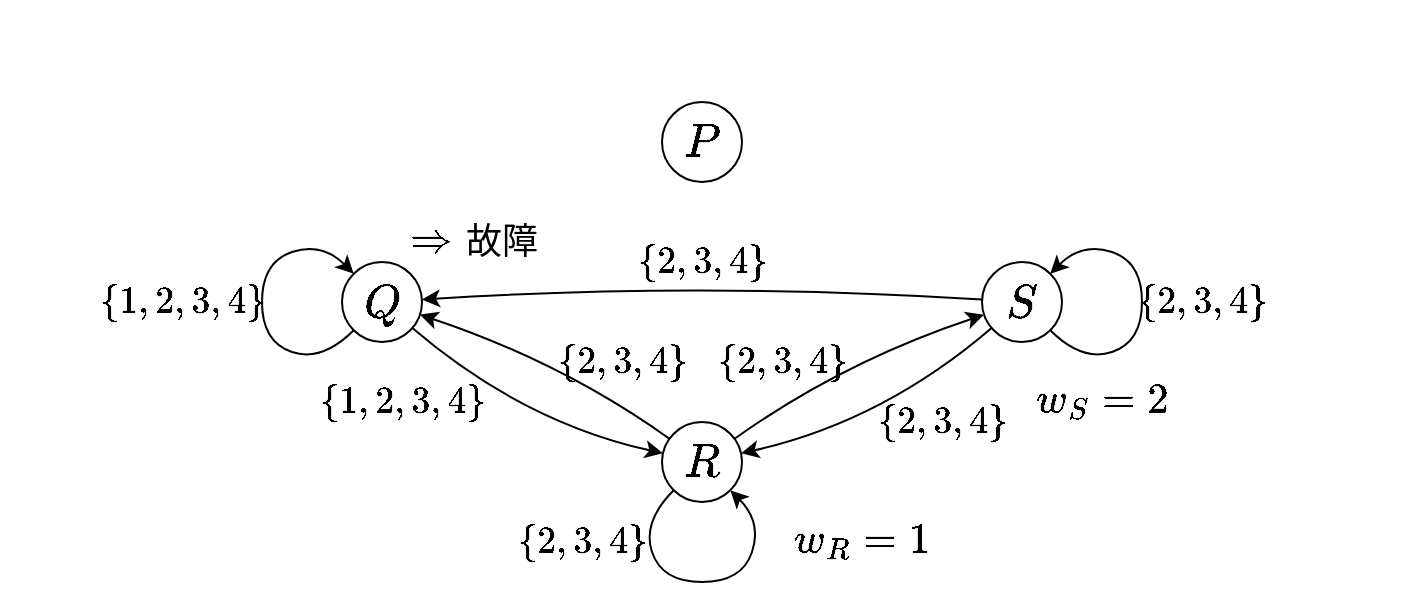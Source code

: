 <mxfile version="20.6.1" type="device"><diagram id="lIlURctpBFSEksVBJOmT" name="ページ1"><mxGraphModel dx="1692" dy="1703" grid="1" gridSize="10" guides="1" tooltips="1" connect="1" arrows="1" fold="1" page="1" pageScale="1" pageWidth="827" pageHeight="1169" math="1" shadow="0"><root><mxCell id="0"/><mxCell id="1" parent="0"/><mxCell id="aVhFmXt1LidmD8iuUSpd-8" value="" style="rounded=0;whiteSpace=wrap;html=1;fontSize=20;fillColor=none;strokeColor=#FFFFFF;" parent="1" vertex="1"><mxGeometry x="-10" y="-10" width="700" height="300" as="geometry"/></mxCell><mxCell id="S8ao46J4iLqzJfQgbNo5-5" value="" style="rounded=0;whiteSpace=wrap;html=1;fontSize=20;fillColor=none;strokeColor=#FFFFFF;" parent="1" vertex="1"><mxGeometry x="-10" y="-10" width="700" height="300" as="geometry"/></mxCell><mxCell id="S8ao46J4iLqzJfQgbNo5-1" value="&lt;font style=&quot;font-size: 20px;&quot;&gt;$$P$$&lt;/font&gt;" style="ellipse;whiteSpace=wrap;html=1;aspect=fixed;" parent="1" vertex="1"><mxGeometry x="320" y="40" width="40" height="40" as="geometry"/></mxCell><mxCell id="S8ao46J4iLqzJfQgbNo5-2" value="&lt;font style=&quot;font-size: 20px;&quot;&gt;$$Q$$&lt;/font&gt;" style="ellipse;whiteSpace=wrap;html=1;aspect=fixed;" parent="1" vertex="1"><mxGeometry x="160" y="120" width="40" height="40" as="geometry"/></mxCell><mxCell id="S8ao46J4iLqzJfQgbNo5-3" value="&lt;font style=&quot;font-size: 20px;&quot;&gt;$$R$$&lt;/font&gt;" style="ellipse;whiteSpace=wrap;html=1;aspect=fixed;" parent="1" vertex="1"><mxGeometry x="320" y="200" width="40" height="40" as="geometry"/></mxCell><mxCell id="S8ao46J4iLqzJfQgbNo5-4" value="&lt;font style=&quot;font-size: 20px;&quot;&gt;$$S$$&lt;/font&gt;" style="ellipse;whiteSpace=wrap;html=1;aspect=fixed;" parent="1" vertex="1"><mxGeometry x="480" y="120" width="40" height="40" as="geometry"/></mxCell><mxCell id="hUWHPjaKGrsjC7gjLTjs-23" value="" style="curved=1;endArrow=classic;html=1;rounded=0;" parent="1" source="S8ao46J4iLqzJfQgbNo5-4" target="S8ao46J4iLqzJfQgbNo5-4" edge="1"><mxGeometry width="50" height="50" relative="1" as="geometry"><mxPoint x="530" y="60" as="sourcePoint"/><mxPoint x="580" y="10" as="targetPoint"/><Array as="points"><mxPoint x="530" y="170"/><mxPoint x="560" y="160"/><mxPoint x="560" y="120"/><mxPoint x="530" y="110"/></Array></mxGeometry></mxCell><mxCell id="aVhFmXt1LidmD8iuUSpd-2" value="" style="curved=1;endArrow=classic;html=1;rounded=0;" parent="1" source="S8ao46J4iLqzJfQgbNo5-3" target="S8ao46J4iLqzJfQgbNo5-3" edge="1"><mxGeometry width="50" height="50" relative="1" as="geometry"><mxPoint x="323.359" y="258.906" as="sourcePoint"/><mxPoint x="356.641" y="258.906" as="targetPoint"/><Array as="points"><mxPoint x="310" y="250"/><mxPoint x="320" y="280"/><mxPoint x="360" y="280"/><mxPoint x="370" y="250"/></Array></mxGeometry></mxCell><mxCell id="aVhFmXt1LidmD8iuUSpd-3" value="" style="curved=1;endArrow=classic;html=1;rounded=0;" parent="1" source="S8ao46J4iLqzJfQgbNo5-2" target="S8ao46J4iLqzJfQgbNo5-2" edge="1"><mxGeometry width="50" height="50" relative="1" as="geometry"><mxPoint x="110" y="170" as="sourcePoint"/><mxPoint x="160" y="120" as="targetPoint"/><Array as="points"><mxPoint x="150" y="170"/><mxPoint x="120" y="160"/><mxPoint x="120" y="120"/><mxPoint x="150" y="110"/></Array></mxGeometry></mxCell><mxCell id="aVhFmXt1LidmD8iuUSpd-5" value="" style="curved=1;endArrow=classic;html=1;rounded=0;" parent="1" source="S8ao46J4iLqzJfQgbNo5-3" target="S8ao46J4iLqzJfQgbNo5-2" edge="1"><mxGeometry width="50" height="50" relative="1" as="geometry"><mxPoint x="290" y="180" as="sourcePoint"/><mxPoint x="340" y="130" as="targetPoint"/><Array as="points"><mxPoint x="270" y="170"/></Array></mxGeometry></mxCell><mxCell id="aVhFmXt1LidmD8iuUSpd-6" value="" style="curved=1;endArrow=classic;html=1;rounded=0;" parent="1" source="S8ao46J4iLqzJfQgbNo5-3" target="S8ao46J4iLqzJfQgbNo5-4" edge="1"><mxGeometry width="50" height="50" relative="1" as="geometry"><mxPoint x="335.858" y="215.858" as="sourcePoint"/><mxPoint x="209.612" y="153.922" as="targetPoint"/><Array as="points"><mxPoint x="410" y="170"/></Array></mxGeometry></mxCell><mxCell id="aVhFmXt1LidmD8iuUSpd-12" value="" style="curved=1;endArrow=classic;html=1;rounded=0;" parent="1" source="S8ao46J4iLqzJfQgbNo5-4" target="S8ao46J4iLqzJfQgbNo5-2" edge="1"><mxGeometry width="50" height="50" relative="1" as="geometry"><mxPoint x="209.846" y="152.481" as="sourcePoint"/><mxPoint x="490.154" y="152.481" as="targetPoint"/><Array as="points"><mxPoint x="340" y="130"/></Array></mxGeometry></mxCell><mxCell id="aVhFmXt1LidmD8iuUSpd-14" value="" style="curved=1;endArrow=classic;html=1;rounded=0;" parent="1" source="S8ao46J4iLqzJfQgbNo5-2" target="S8ao46J4iLqzJfQgbNo5-3" edge="1"><mxGeometry width="50" height="50" relative="1" as="geometry"><mxPoint x="320" y="190" as="sourcePoint"/><mxPoint x="370" y="140" as="targetPoint"/><Array as="points"><mxPoint x="250" y="200"/></Array></mxGeometry></mxCell><mxCell id="aVhFmXt1LidmD8iuUSpd-15" value="" style="curved=1;endArrow=classic;html=1;rounded=0;" parent="1" source="S8ao46J4iLqzJfQgbNo5-4" target="S8ao46J4iLqzJfQgbNo5-3" edge="1"><mxGeometry width="50" height="50" relative="1" as="geometry"><mxPoint x="205.185" y="163.016" as="sourcePoint"/><mxPoint x="330.476" y="225.661" as="targetPoint"/><Array as="points"><mxPoint x="430" y="200"/></Array></mxGeometry></mxCell><mxCell id="aVhFmXt1LidmD8iuUSpd-19" value="$$\{1,2,3,4\}$$" style="rounded=0;whiteSpace=wrap;html=1;fontSize=16;fillColor=none;strokeColor=none;" parent="1" vertex="1"><mxGeometry x="40" y="130" width="80" height="20" as="geometry"/></mxCell><mxCell id="aVhFmXt1LidmD8iuUSpd-26" value="$$\{2,3,4\}$$" style="rounded=0;whiteSpace=wrap;html=1;fontSize=16;fillColor=none;strokeColor=none;" parent="1" vertex="1"><mxGeometry x="270" y="160" width="60" height="20" as="geometry"/></mxCell><mxCell id="aVhFmXt1LidmD8iuUSpd-31" value="&lt;font style=&quot;font-size: 18px;&quot;&gt;$$\Rightarrow$$&lt;/font&gt;" style="rounded=0;whiteSpace=wrap;html=1;fillColor=none;strokeColor=none;fontSize=18;" parent="1" vertex="1"><mxGeometry x="190" y="100" width="30" height="20" as="geometry"/></mxCell><mxCell id="aVhFmXt1LidmD8iuUSpd-32" value="&lt;font style=&quot;font-size: 18px;&quot;&gt;故障&lt;/font&gt;" style="rounded=0;whiteSpace=wrap;html=1;fillColor=none;strokeColor=none;fontSize=18;" parent="1" vertex="1"><mxGeometry x="220" y="90" width="40" height="40" as="geometry"/></mxCell><mxCell id="aVhFmXt1LidmD8iuUSpd-34" value="$$w_R=1$$" style="rounded=0;whiteSpace=wrap;html=1;fontSize=18;fillColor=none;strokeColor=none;" parent="1" vertex="1"><mxGeometry x="380" y="240" width="80" height="40" as="geometry"/></mxCell><mxCell id="aVhFmXt1LidmD8iuUSpd-37" value="$$w_S=2$$" style="rounded=0;whiteSpace=wrap;html=1;fontSize=18;fillColor=none;strokeColor=none;" parent="1" vertex="1"><mxGeometry x="500" y="170" width="80" height="40" as="geometry"/></mxCell><mxCell id="eGBI-yUnwvdf1qb6H0fC-1" value="$$\{1,2,3,4\}$$" style="rounded=0;whiteSpace=wrap;html=1;fontSize=16;fillColor=none;strokeColor=none;" parent="1" vertex="1"><mxGeometry x="150" y="180" width="80" height="20" as="geometry"/></mxCell><mxCell id="eGBI-yUnwvdf1qb6H0fC-2" value="$$\{2,3,4\}$$" style="rounded=0;whiteSpace=wrap;html=1;fontSize=16;fillColor=none;strokeColor=none;" parent="1" vertex="1"><mxGeometry x="310" y="110" width="60" height="20" as="geometry"/></mxCell><mxCell id="eGBI-yUnwvdf1qb6H0fC-4" value="$$\{2,3,4\}$$" style="rounded=0;whiteSpace=wrap;html=1;fontSize=16;fillColor=none;strokeColor=none;" parent="1" vertex="1"><mxGeometry x="350" y="160" width="60" height="20" as="geometry"/></mxCell><mxCell id="eGBI-yUnwvdf1qb6H0fC-6" value="$$\{2,3,4\}$$" style="rounded=0;whiteSpace=wrap;html=1;fontSize=16;fillColor=none;strokeColor=none;" parent="1" vertex="1"><mxGeometry x="560" y="130" width="60" height="20" as="geometry"/></mxCell><mxCell id="eGBI-yUnwvdf1qb6H0fC-7" value="$$\{2,3,4\}$$" style="rounded=0;whiteSpace=wrap;html=1;fontSize=16;fillColor=none;strokeColor=none;" parent="1" vertex="1"><mxGeometry x="430" y="190" width="60" height="20" as="geometry"/></mxCell><mxCell id="eGBI-yUnwvdf1qb6H0fC-8" value="$$\{2,3,4\}$$" style="rounded=0;whiteSpace=wrap;html=1;fontSize=16;fillColor=none;strokeColor=none;" parent="1" vertex="1"><mxGeometry x="250" y="250" width="60" height="20" as="geometry"/></mxCell></root></mxGraphModel></diagram></mxfile>